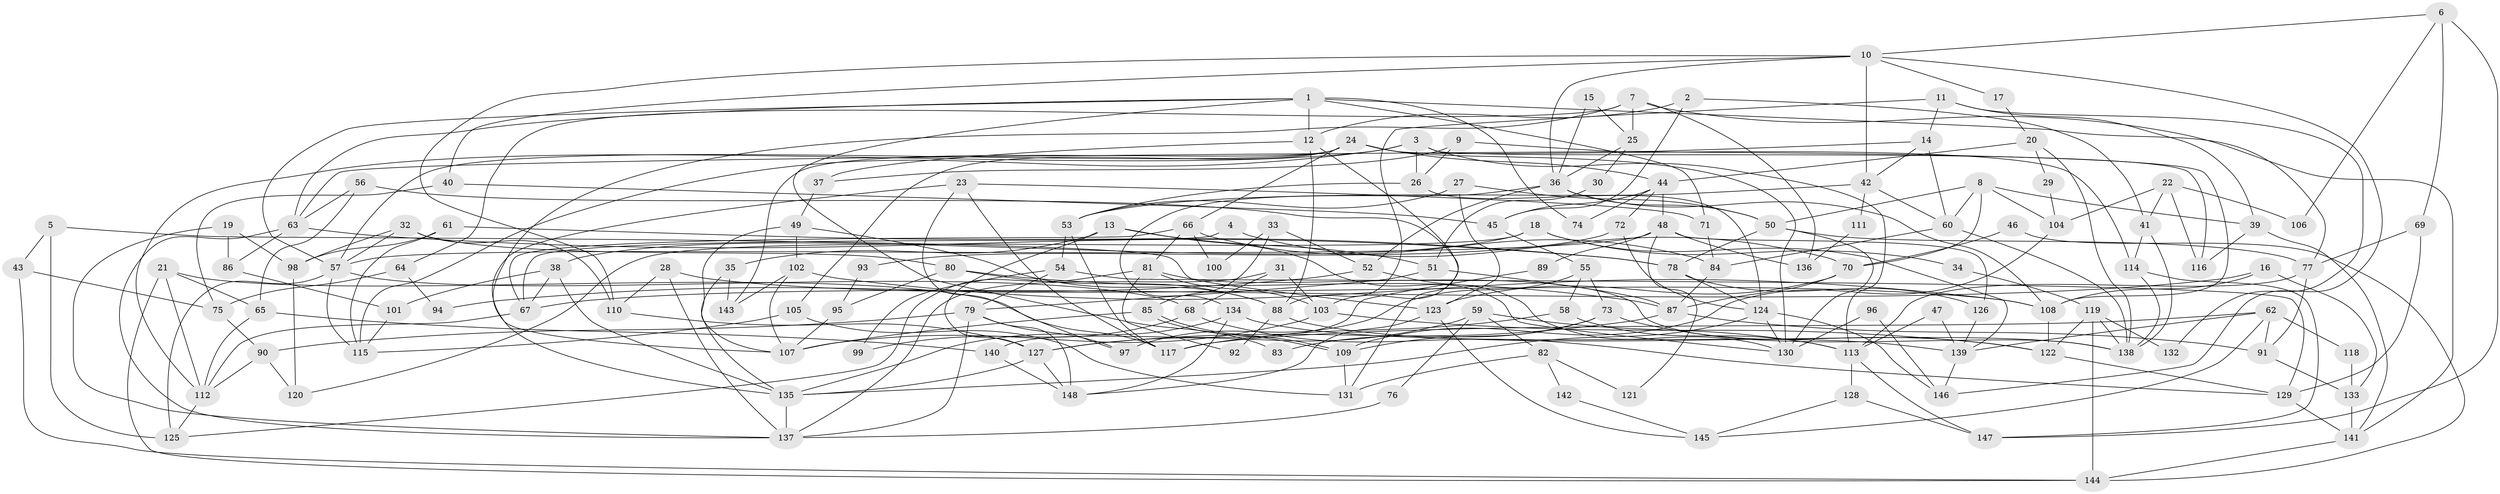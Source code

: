 // Generated by graph-tools (version 1.1) at 2025/02/03/09/25 03:02:11]
// undirected, 148 vertices, 296 edges
graph export_dot {
graph [start="1"]
  node [color=gray90,style=filled];
  1;
  2;
  3;
  4;
  5;
  6;
  7;
  8;
  9;
  10;
  11;
  12;
  13;
  14;
  15;
  16;
  17;
  18;
  19;
  20;
  21;
  22;
  23;
  24;
  25;
  26;
  27;
  28;
  29;
  30;
  31;
  32;
  33;
  34;
  35;
  36;
  37;
  38;
  39;
  40;
  41;
  42;
  43;
  44;
  45;
  46;
  47;
  48;
  49;
  50;
  51;
  52;
  53;
  54;
  55;
  56;
  57;
  58;
  59;
  60;
  61;
  62;
  63;
  64;
  65;
  66;
  67;
  68;
  69;
  70;
  71;
  72;
  73;
  74;
  75;
  76;
  77;
  78;
  79;
  80;
  81;
  82;
  83;
  84;
  85;
  86;
  87;
  88;
  89;
  90;
  91;
  92;
  93;
  94;
  95;
  96;
  97;
  98;
  99;
  100;
  101;
  102;
  103;
  104;
  105;
  106;
  107;
  108;
  109;
  110;
  111;
  112;
  113;
  114;
  115;
  116;
  117;
  118;
  119;
  120;
  121;
  122;
  123;
  124;
  125;
  126;
  127;
  128;
  129;
  130;
  131;
  132;
  133;
  134;
  135;
  136;
  137;
  138;
  139;
  140;
  141;
  142;
  143;
  144;
  145;
  146;
  147;
  148;
  1 -- 63;
  1 -- 77;
  1 -- 12;
  1 -- 57;
  1 -- 71;
  1 -- 74;
  1 -- 83;
  2 -- 45;
  2 -- 12;
  2 -- 41;
  3 -- 115;
  3 -- 113;
  3 -- 26;
  3 -- 112;
  3 -- 116;
  4 -- 70;
  4 -- 67;
  5 -- 125;
  5 -- 123;
  5 -- 43;
  6 -- 147;
  6 -- 69;
  6 -- 10;
  6 -- 106;
  7 -- 107;
  7 -- 141;
  7 -- 25;
  7 -- 64;
  7 -- 136;
  8 -- 50;
  8 -- 60;
  8 -- 39;
  8 -- 70;
  8 -- 104;
  9 -- 37;
  9 -- 108;
  9 -- 26;
  10 -- 36;
  10 -- 17;
  10 -- 40;
  10 -- 42;
  10 -- 110;
  10 -- 146;
  11 -- 88;
  11 -- 39;
  11 -- 14;
  11 -- 132;
  12 -- 88;
  12 -- 37;
  12 -- 103;
  13 -- 51;
  13 -- 127;
  13 -- 35;
  13 -- 130;
  14 -- 42;
  14 -- 60;
  14 -- 63;
  15 -- 25;
  15 -- 36;
  16 -- 67;
  16 -- 133;
  16 -- 108;
  17 -- 20;
  18 -- 139;
  18 -- 38;
  18 -- 34;
  18 -- 120;
  19 -- 98;
  19 -- 137;
  19 -- 86;
  20 -- 138;
  20 -- 44;
  20 -- 29;
  21 -- 112;
  21 -- 144;
  21 -- 65;
  21 -- 117;
  22 -- 116;
  22 -- 41;
  22 -- 104;
  22 -- 106;
  23 -- 71;
  23 -- 117;
  23 -- 97;
  23 -- 135;
  24 -- 105;
  24 -- 130;
  24 -- 44;
  24 -- 57;
  24 -- 66;
  24 -- 114;
  24 -- 143;
  25 -- 36;
  25 -- 30;
  26 -- 53;
  26 -- 124;
  27 -- 53;
  27 -- 50;
  27 -- 123;
  28 -- 108;
  28 -- 110;
  28 -- 137;
  29 -- 104;
  30 -- 51;
  31 -- 103;
  31 -- 137;
  31 -- 68;
  32 -- 57;
  32 -- 110;
  32 -- 80;
  32 -- 98;
  33 -- 85;
  33 -- 52;
  33 -- 100;
  34 -- 119;
  35 -- 135;
  35 -- 143;
  36 -- 108;
  36 -- 50;
  36 -- 52;
  36 -- 134;
  37 -- 49;
  38 -- 135;
  38 -- 101;
  38 -- 67;
  39 -- 141;
  39 -- 116;
  40 -- 45;
  40 -- 75;
  41 -- 114;
  41 -- 138;
  42 -- 60;
  42 -- 53;
  42 -- 111;
  43 -- 75;
  43 -- 144;
  44 -- 48;
  44 -- 45;
  44 -- 72;
  44 -- 74;
  45 -- 55;
  46 -- 144;
  46 -- 70;
  47 -- 139;
  47 -- 113;
  48 -- 57;
  48 -- 126;
  48 -- 89;
  48 -- 121;
  48 -- 136;
  49 -- 88;
  49 -- 107;
  49 -- 102;
  50 -- 78;
  50 -- 130;
  50 -- 77;
  51 -- 87;
  51 -- 79;
  52 -- 130;
  52 -- 94;
  53 -- 54;
  53 -- 117;
  54 -- 129;
  54 -- 79;
  54 -- 99;
  55 -- 73;
  55 -- 97;
  55 -- 58;
  56 -- 65;
  56 -- 63;
  56 -- 131;
  57 -- 68;
  57 -- 115;
  57 -- 125;
  58 -- 117;
  58 -- 113;
  59 -- 113;
  59 -- 127;
  59 -- 76;
  59 -- 82;
  60 -- 84;
  60 -- 138;
  61 -- 78;
  61 -- 98;
  61 -- 115;
  62 -- 117;
  62 -- 91;
  62 -- 118;
  62 -- 139;
  62 -- 145;
  63 -- 137;
  63 -- 78;
  63 -- 86;
  64 -- 75;
  64 -- 94;
  65 -- 112;
  65 -- 140;
  66 -- 81;
  66 -- 67;
  66 -- 84;
  66 -- 100;
  67 -- 112;
  68 -- 99;
  68 -- 129;
  69 -- 129;
  69 -- 77;
  70 -- 123;
  70 -- 87;
  71 -- 84;
  72 -- 124;
  72 -- 93;
  73 -- 109;
  73 -- 122;
  73 -- 83;
  75 -- 90;
  76 -- 137;
  77 -- 113;
  77 -- 91;
  78 -- 124;
  78 -- 126;
  79 -- 137;
  79 -- 90;
  79 -- 97;
  79 -- 148;
  80 -- 87;
  80 -- 88;
  80 -- 95;
  81 -- 138;
  81 -- 125;
  81 -- 92;
  81 -- 103;
  82 -- 131;
  82 -- 121;
  82 -- 142;
  84 -- 87;
  85 -- 107;
  85 -- 109;
  85 -- 109;
  86 -- 101;
  87 -- 127;
  87 -- 91;
  88 -- 138;
  88 -- 92;
  89 -- 140;
  90 -- 112;
  90 -- 120;
  91 -- 133;
  93 -- 95;
  95 -- 107;
  96 -- 130;
  96 -- 146;
  98 -- 120;
  101 -- 115;
  102 -- 143;
  102 -- 107;
  102 -- 108;
  103 -- 107;
  103 -- 122;
  104 -- 109;
  105 -- 131;
  105 -- 115;
  108 -- 122;
  109 -- 131;
  110 -- 127;
  111 -- 136;
  112 -- 125;
  113 -- 147;
  113 -- 128;
  114 -- 138;
  114 -- 147;
  118 -- 133;
  119 -- 122;
  119 -- 138;
  119 -- 132;
  119 -- 144;
  122 -- 129;
  123 -- 148;
  123 -- 145;
  124 -- 135;
  124 -- 130;
  124 -- 146;
  126 -- 139;
  127 -- 135;
  127 -- 148;
  128 -- 145;
  128 -- 147;
  129 -- 141;
  133 -- 141;
  134 -- 139;
  134 -- 135;
  134 -- 148;
  135 -- 137;
  139 -- 146;
  140 -- 148;
  141 -- 144;
  142 -- 145;
}
